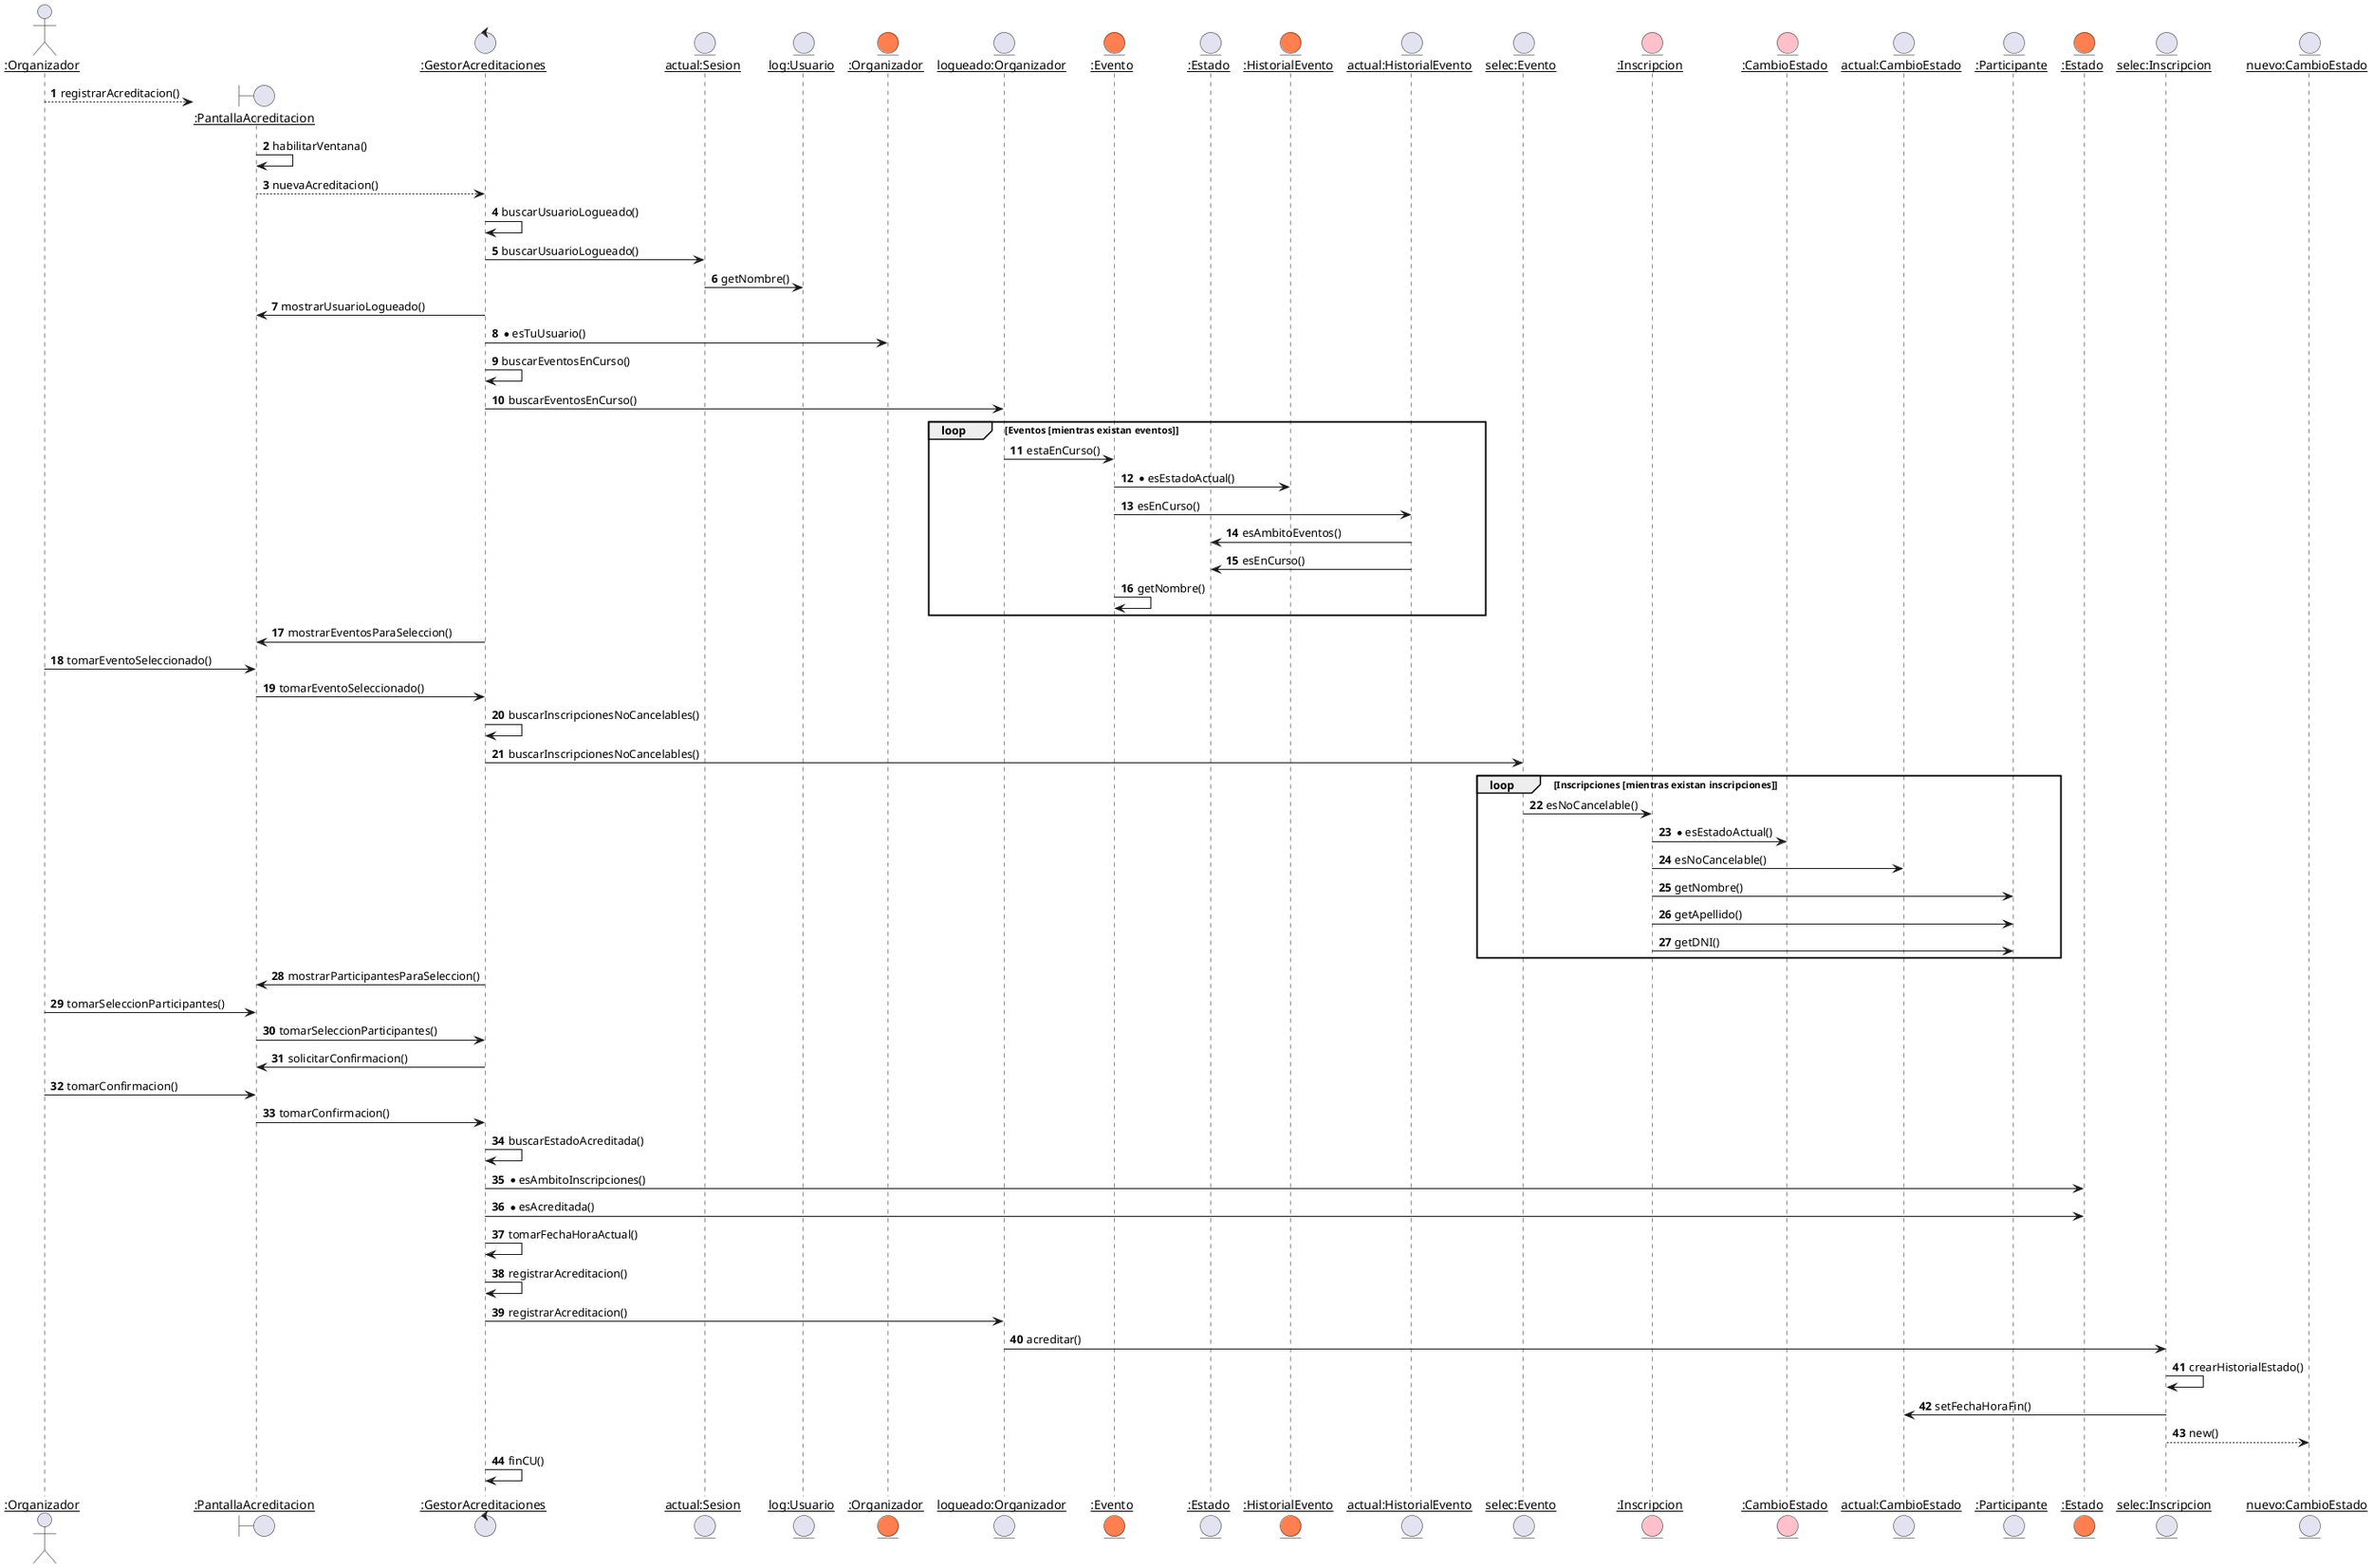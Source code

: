 @startuml CU25: "Registrar acreditación de participantes"
autonumber

actor "__:Organizador__" as O 
boundary "__:PantallaAcreditacion__" as Pantalla 
control "__:GestorAcreditaciones__" as Gestor 

O --> Pantalla**: registrarAcreditacion()
Pantalla -> Pantalla: habilitarVentana()
Pantalla --> Gestor: nuevaAcreditacion()
Gestor -> Gestor: buscarUsuarioLogueado()
entity "__actual:Sesion__" as Sesion 
entity "__log:Usuario__" as Usuario 
entity "__:Organizador__" as Organizadores #Coral 
entity "__logueado:Organizador__" as OLog
Gestor -> Sesion: buscarUsuarioLogueado()
Sesion -> Usuario: getNombre()

Gestor -> Pantalla: mostrarUsuarioLogueado()
Gestor -> Organizadores: *esTuUsuario()

Gestor -> Gestor: buscarEventosEnCurso()
Gestor -> OLog: buscarEventosEnCurso()

entity "__:Evento__" as Eventos #Coral 
entity "__:Estado__" as Estado
entity "__:HistorialEvento__" as historialEvento #Coral
entity "__actual:HistorialEvento__" as actHistorialEvento

loop Eventos [mientras existan eventos]
    OLog -> Eventos: estaEnCurso()
    Eventos -> historialEvento: *esEstadoActual()
    Eventos -> actHistorialEvento: esEnCurso()
    actHistorialEvento -> Estado: esAmbitoEventos()
    actHistorialEvento -> Estado: esEnCurso()
    Eventos -> Eventos: getNombre()
end

Gestor -> Pantalla: mostrarEventosParaSeleccion()
O -> Pantalla: tomarEventoSeleccionado()
Pantalla -> Gestor: tomarEventoSeleccionado()

entity "__selec:Evento__" as selecEvento 
entity "__:Inscripcion__" as Inscripciones #Pink 
entity "__:CambioEstado__" as CEInscripcion #Pink
entity "__actual:CambioEstado__" as actCE 
Gestor -> Gestor: buscarInscripcionesNoCancelables()
'Gestor -> OLog: buscarInscripcionesNoCancelables()
'OLog -> selecEvento: buscarInscripcionesNoCancelables()
Gestor -> selecEvento: buscarInscripcionesNoCancelables()

entity "__:Participante__" as Participante
loop Inscripciones [mientras existan inscripciones]
    selecEvento -> Inscripciones: esNoCancelable()
    Inscripciones -> CEInscripcion: *esEstadoActual()
    Inscripciones -> actCE: esNoCancelable()
  
    Inscripciones -> Participante: getNombre()
    Inscripciones -> Participante: getApellido()
    Inscripciones -> Participante: getDNI()
end

Gestor -> Pantalla: mostrarParticipantesParaSeleccion()
O-> Pantalla: tomarSeleccionParticipantes()
Pantalla->Gestor: tomarSeleccionParticipantes()

Gestor -> Pantalla: solicitarConfirmacion()
O->Pantalla: tomarConfirmacion()
Pantalla-> Gestor: tomarConfirmacion()

entity "__:Estado__" as Estados #Coral 
entity "__selec:Inscripcion__" as selecInscripcion

Gestor -> Gestor: buscarEstadoAcreditada()
Gestor -> Estados: *esAmbitoInscripciones()
Gestor -> Estados: *esAcreditada()
Gestor -> Gestor: tomarFechaHoraActual()
Gestor -> Gestor: registrarAcreditacion()
Gestor -> OLog: registrarAcreditacion()
OLog -> selecInscripcion: acreditar()
selecInscripcion -> selecInscripcion: crearHistorialEstado()
selecInscripcion -> actCE: setFechaHoraFin() 
entity "__nuevo:CambioEstado__" as newCEInscripcion
selecInscripcion --> newCEInscripcion: new()



Gestor -> Gestor: finCU()






@enduml